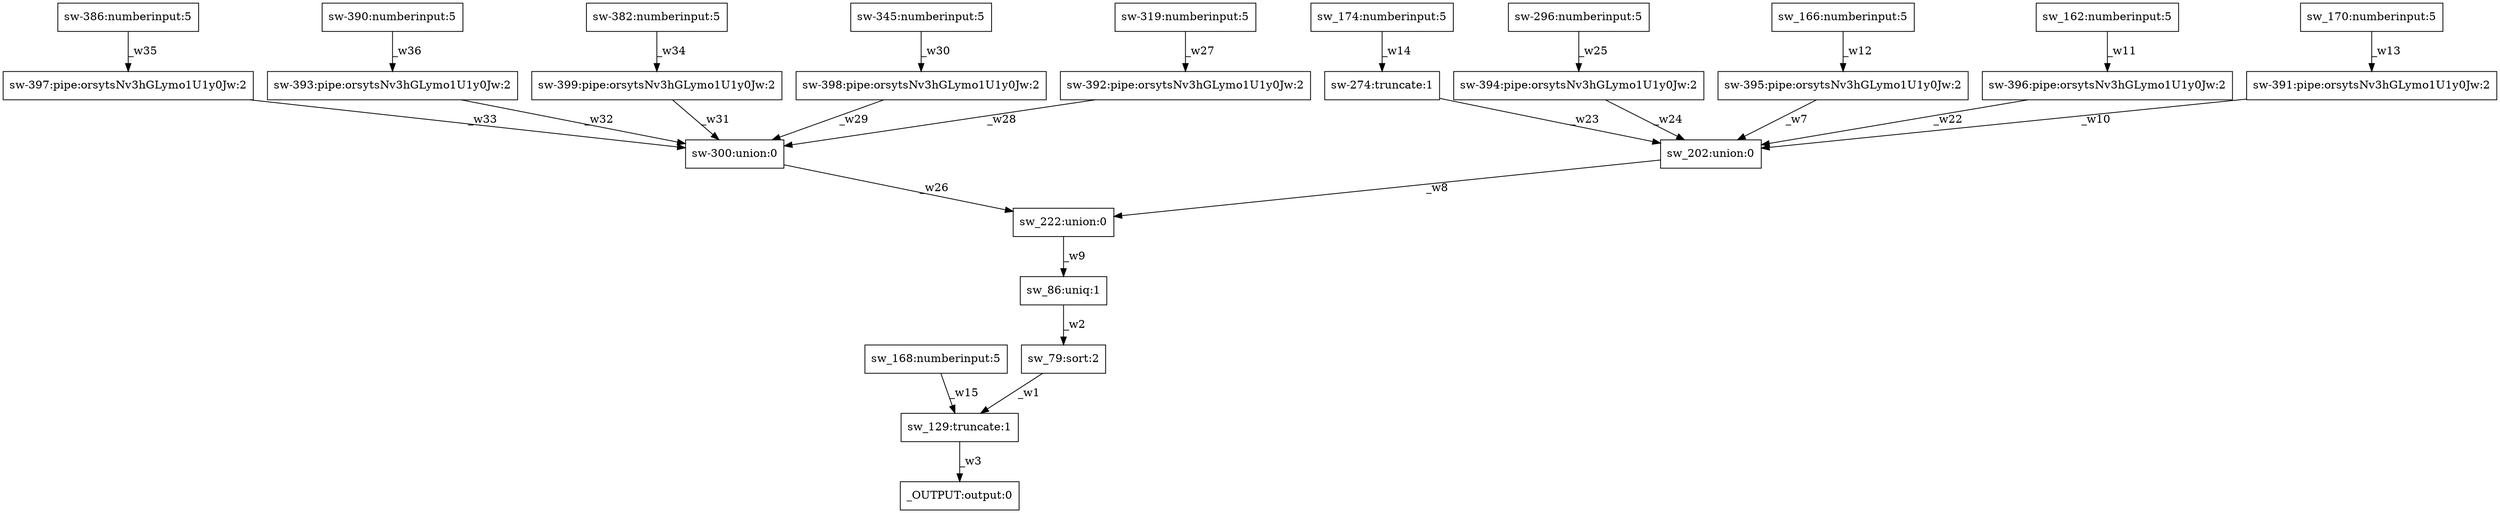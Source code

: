 digraph test1 { node [shape=box] "sw_129" [label="sw_129:truncate:1"];"_OUTPUT" [label="_OUTPUT:output:0"];"sw-274" [label="sw-274:truncate:1"];"sw_162" [label="sw_162:numberinput:5"];"sw-397" [label="sw-397:pipe:orsytsNv3hGLymo1U1y0Jw:2"];"sw_222" [label="sw_222:union:0"];"sw-382" [label="sw-382:numberinput:5"];"sw_170" [label="sw_170:numberinput:5"];"sw-345" [label="sw-345:numberinput:5"];"sw_168" [label="sw_168:numberinput:5"];"sw-394" [label="sw-394:pipe:orsytsNv3hGLymo1U1y0Jw:2"];"sw_174" [label="sw_174:numberinput:5"];"sw_79" [label="sw_79:sort:2"];"sw-296" [label="sw-296:numberinput:5"];"sw_86" [label="sw_86:uniq:1"];"sw-395" [label="sw-395:pipe:orsytsNv3hGLymo1U1y0Jw:2"];"sw-396" [label="sw-396:pipe:orsytsNv3hGLymo1U1y0Jw:2"];"sw-386" [label="sw-386:numberinput:5"];"sw-393" [label="sw-393:pipe:orsytsNv3hGLymo1U1y0Jw:2"];"sw-390" [label="sw-390:numberinput:5"];"sw-399" [label="sw-399:pipe:orsytsNv3hGLymo1U1y0Jw:2"];"sw-319" [label="sw-319:numberinput:5"];"sw-391" [label="sw-391:pipe:orsytsNv3hGLymo1U1y0Jw:2"];"sw-300" [label="sw-300:union:0"];"sw-398" [label="sw-398:pipe:orsytsNv3hGLymo1U1y0Jw:2"];"sw_166" [label="sw_166:numberinput:5"];"sw-392" [label="sw-392:pipe:orsytsNv3hGLymo1U1y0Jw:2"];"sw_202" [label="sw_202:union:0"];"sw_79" -> "sw_129" [label="_w1"];"sw_86" -> "sw_79" [label="_w2"];"sw_129" -> "_OUTPUT" [label="_w3"];"sw-395" -> "sw_202" [label="_w7"];"sw_202" -> "sw_222" [label="_w8"];"sw_222" -> "sw_86" [label="_w9"];"sw-391" -> "sw_202" [label="_w10"];"sw_162" -> "sw-396" [label="_w11"];"sw_166" -> "sw-395" [label="_w12"];"sw_170" -> "sw-391" [label="_w13"];"sw_174" -> "sw-274" [label="_w14"];"sw_168" -> "sw_129" [label="_w15"];"sw-396" -> "sw_202" [label="_w22"];"sw-274" -> "sw_202" [label="_w23"];"sw-394" -> "sw_202" [label="_w24"];"sw-296" -> "sw-394" [label="_w25"];"sw-300" -> "sw_222" [label="_w26"];"sw-319" -> "sw-392" [label="_w27"];"sw-392" -> "sw-300" [label="_w28"];"sw-398" -> "sw-300" [label="_w29"];"sw-345" -> "sw-398" [label="_w30"];"sw-399" -> "sw-300" [label="_w31"];"sw-393" -> "sw-300" [label="_w32"];"sw-397" -> "sw-300" [label="_w33"];"sw-382" -> "sw-399" [label="_w34"];"sw-386" -> "sw-397" [label="_w35"];"sw-390" -> "sw-393" [label="_w36"];}